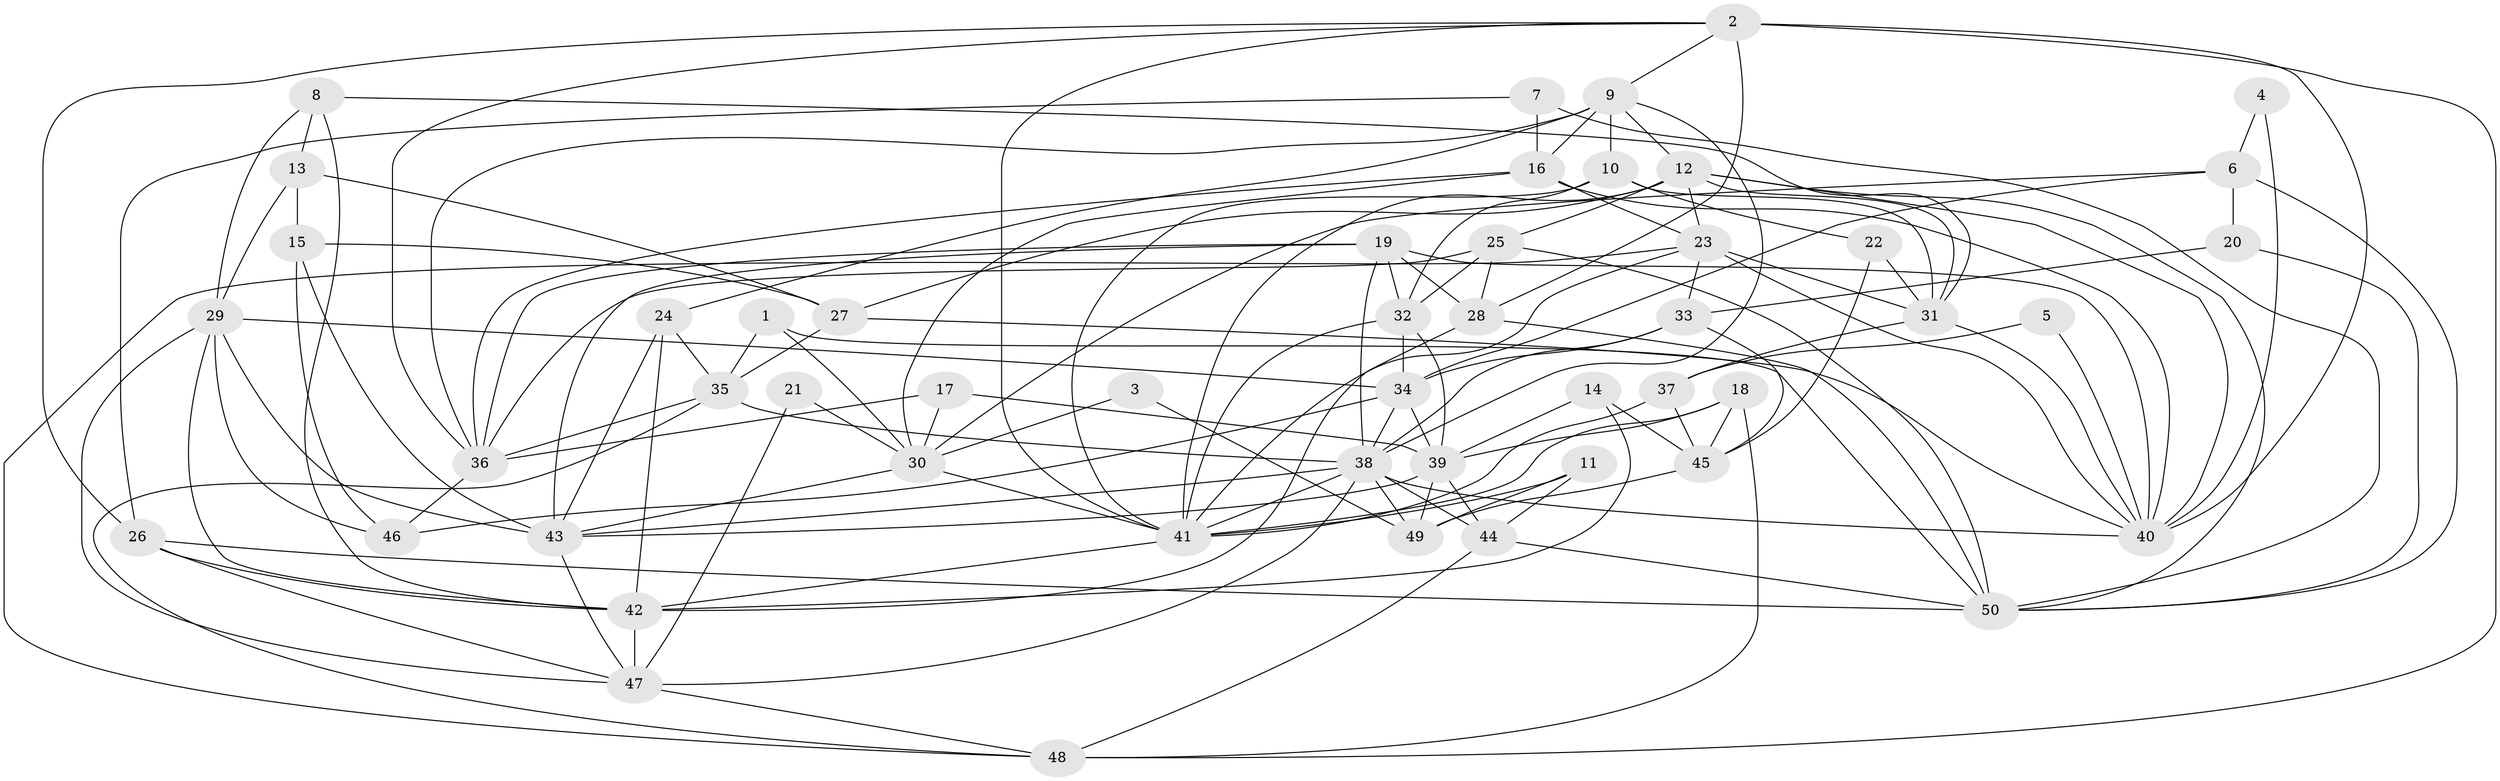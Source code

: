 // original degree distribution, {5: 0.22, 3: 0.27, 7: 0.05, 2: 0.12, 4: 0.28, 6: 0.05, 8: 0.01}
// Generated by graph-tools (version 1.1) at 2025/26/03/09/25 03:26:15]
// undirected, 50 vertices, 138 edges
graph export_dot {
graph [start="1"]
  node [color=gray90,style=filled];
  1;
  2;
  3;
  4;
  5;
  6;
  7;
  8;
  9;
  10;
  11;
  12;
  13;
  14;
  15;
  16;
  17;
  18;
  19;
  20;
  21;
  22;
  23;
  24;
  25;
  26;
  27;
  28;
  29;
  30;
  31;
  32;
  33;
  34;
  35;
  36;
  37;
  38;
  39;
  40;
  41;
  42;
  43;
  44;
  45;
  46;
  47;
  48;
  49;
  50;
  1 -- 30 [weight=1.0];
  1 -- 35 [weight=1.0];
  1 -- 50 [weight=1.0];
  2 -- 9 [weight=1.0];
  2 -- 26 [weight=1.0];
  2 -- 28 [weight=1.0];
  2 -- 36 [weight=1.0];
  2 -- 40 [weight=2.0];
  2 -- 41 [weight=1.0];
  2 -- 48 [weight=1.0];
  3 -- 30 [weight=1.0];
  3 -- 49 [weight=1.0];
  4 -- 6 [weight=1.0];
  4 -- 40 [weight=1.0];
  5 -- 37 [weight=1.0];
  5 -- 40 [weight=1.0];
  6 -- 20 [weight=1.0];
  6 -- 30 [weight=1.0];
  6 -- 34 [weight=1.0];
  6 -- 50 [weight=1.0];
  7 -- 16 [weight=1.0];
  7 -- 26 [weight=1.0];
  7 -- 50 [weight=1.0];
  8 -- 13 [weight=1.0];
  8 -- 29 [weight=1.0];
  8 -- 31 [weight=1.0];
  8 -- 42 [weight=1.0];
  9 -- 10 [weight=1.0];
  9 -- 12 [weight=1.0];
  9 -- 16 [weight=1.0];
  9 -- 24 [weight=1.0];
  9 -- 36 [weight=1.0];
  9 -- 38 [weight=1.0];
  10 -- 22 [weight=1.0];
  10 -- 31 [weight=2.0];
  10 -- 32 [weight=1.0];
  10 -- 41 [weight=1.0];
  11 -- 41 [weight=2.0];
  11 -- 44 [weight=1.0];
  11 -- 49 [weight=1.0];
  12 -- 23 [weight=1.0];
  12 -- 25 [weight=1.0];
  12 -- 27 [weight=1.0];
  12 -- 31 [weight=1.0];
  12 -- 40 [weight=1.0];
  12 -- 41 [weight=1.0];
  12 -- 50 [weight=1.0];
  13 -- 15 [weight=1.0];
  13 -- 27 [weight=1.0];
  13 -- 29 [weight=1.0];
  14 -- 39 [weight=1.0];
  14 -- 42 [weight=1.0];
  14 -- 45 [weight=1.0];
  15 -- 27 [weight=1.0];
  15 -- 43 [weight=2.0];
  15 -- 46 [weight=1.0];
  16 -- 23 [weight=1.0];
  16 -- 30 [weight=1.0];
  16 -- 36 [weight=1.0];
  16 -- 40 [weight=1.0];
  17 -- 30 [weight=1.0];
  17 -- 36 [weight=1.0];
  17 -- 39 [weight=1.0];
  18 -- 39 [weight=1.0];
  18 -- 41 [weight=1.0];
  18 -- 45 [weight=1.0];
  18 -- 48 [weight=1.0];
  19 -- 28 [weight=1.0];
  19 -- 32 [weight=1.0];
  19 -- 36 [weight=1.0];
  19 -- 38 [weight=1.0];
  19 -- 40 [weight=2.0];
  19 -- 43 [weight=1.0];
  20 -- 33 [weight=1.0];
  20 -- 50 [weight=1.0];
  21 -- 30 [weight=1.0];
  21 -- 47 [weight=1.0];
  22 -- 31 [weight=1.0];
  22 -- 45 [weight=1.0];
  23 -- 31 [weight=1.0];
  23 -- 33 [weight=1.0];
  23 -- 40 [weight=1.0];
  23 -- 41 [weight=1.0];
  23 -- 48 [weight=1.0];
  24 -- 35 [weight=2.0];
  24 -- 42 [weight=1.0];
  24 -- 43 [weight=1.0];
  25 -- 28 [weight=1.0];
  25 -- 32 [weight=1.0];
  25 -- 36 [weight=1.0];
  25 -- 50 [weight=1.0];
  26 -- 42 [weight=1.0];
  26 -- 47 [weight=1.0];
  26 -- 50 [weight=1.0];
  27 -- 35 [weight=1.0];
  27 -- 40 [weight=1.0];
  28 -- 42 [weight=1.0];
  28 -- 50 [weight=1.0];
  29 -- 34 [weight=1.0];
  29 -- 42 [weight=2.0];
  29 -- 43 [weight=2.0];
  29 -- 46 [weight=1.0];
  29 -- 47 [weight=1.0];
  30 -- 41 [weight=1.0];
  30 -- 43 [weight=1.0];
  31 -- 37 [weight=1.0];
  31 -- 40 [weight=1.0];
  32 -- 34 [weight=1.0];
  32 -- 39 [weight=2.0];
  32 -- 41 [weight=1.0];
  33 -- 34 [weight=1.0];
  33 -- 38 [weight=1.0];
  33 -- 45 [weight=1.0];
  34 -- 38 [weight=1.0];
  34 -- 39 [weight=1.0];
  34 -- 46 [weight=1.0];
  35 -- 36 [weight=1.0];
  35 -- 38 [weight=1.0];
  35 -- 48 [weight=1.0];
  36 -- 46 [weight=1.0];
  37 -- 41 [weight=1.0];
  37 -- 45 [weight=1.0];
  38 -- 40 [weight=1.0];
  38 -- 41 [weight=1.0];
  38 -- 43 [weight=1.0];
  38 -- 44 [weight=1.0];
  38 -- 47 [weight=1.0];
  38 -- 49 [weight=1.0];
  39 -- 43 [weight=1.0];
  39 -- 44 [weight=1.0];
  39 -- 49 [weight=1.0];
  41 -- 42 [weight=1.0];
  42 -- 47 [weight=1.0];
  43 -- 47 [weight=1.0];
  44 -- 48 [weight=1.0];
  44 -- 50 [weight=1.0];
  45 -- 49 [weight=1.0];
  47 -- 48 [weight=1.0];
}
